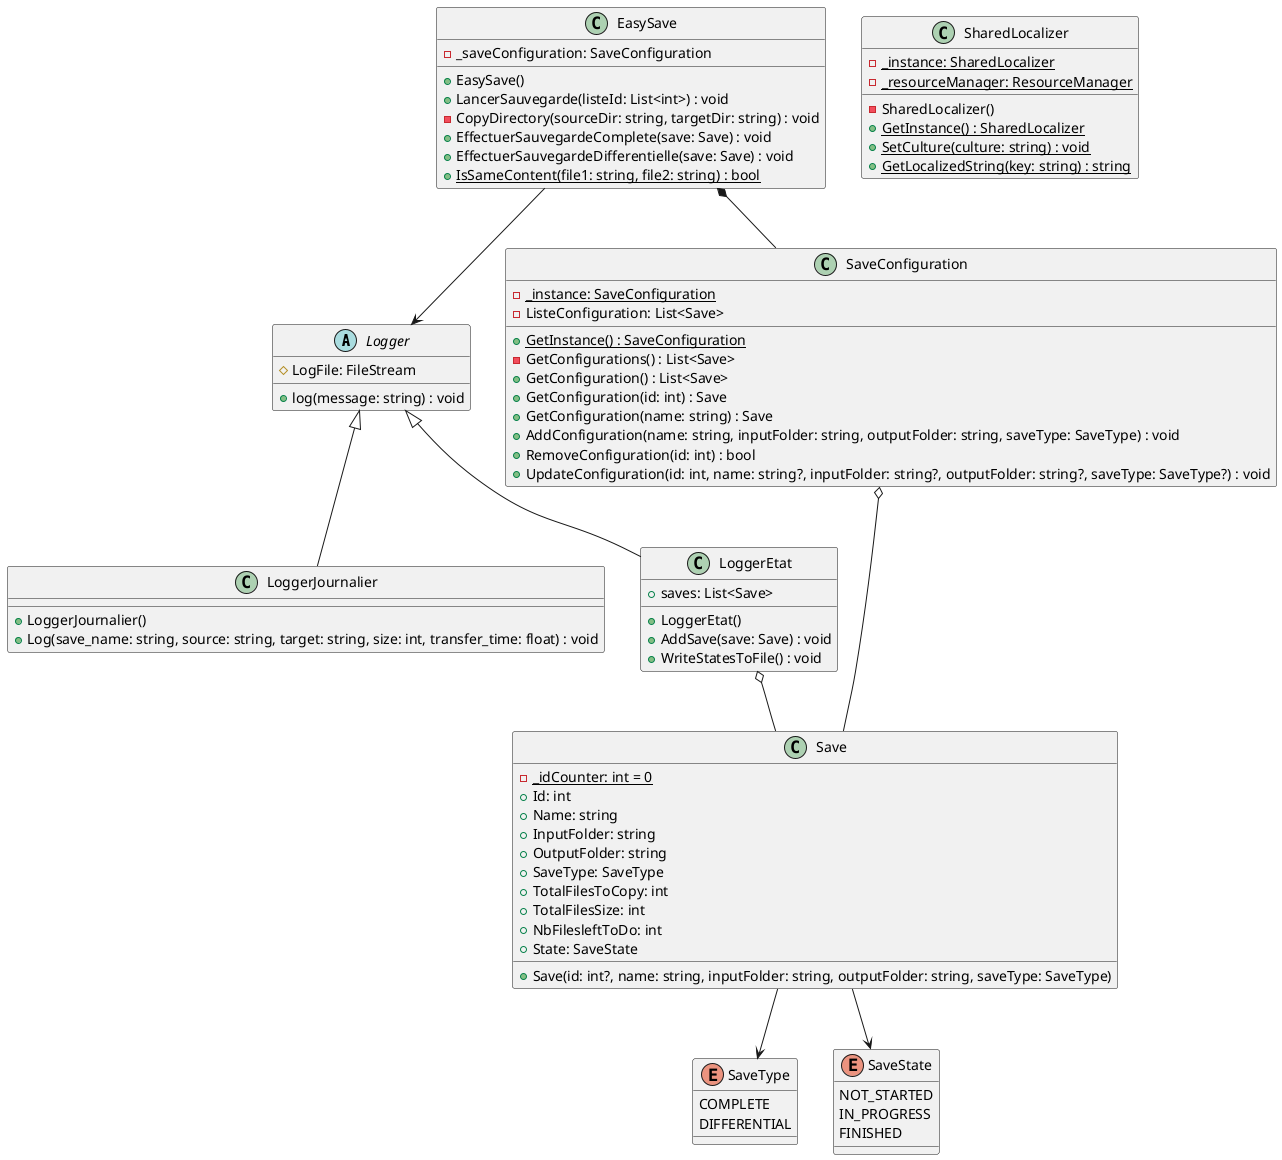 @startuml Diagramme de classe
abstract class Logger {
    #LogFile: FileStream
    +log(message: string) : void
}

Logger <|-- LoggerJournalier
Logger <|-- LoggerEtat

class LoggerJournalier {
    +LoggerJournalier()
    +Log(save_name: string, source: string, target: string, size: int, transfer_time: float) : void
}

LoggerEtat o-- Save
class LoggerEtat {
    +saves: List<Save>
    +LoggerEtat()
    +AddSave(save: Save) : void
    +WriteStatesToFile() : void
}

EasySave *-- SaveConfiguration
EasySave --> Logger
class EasySave {
    -_saveConfiguration: SaveConfiguration
    +EasySave()
    +LancerSauvegarde(listeId: List<int>) : void
    -CopyDirectory(sourceDir: string, targetDir: string) : void
    +EffectuerSauvegardeComplete(save: Save) : void
    +EffectuerSauvegardeDifferentielle(save: Save) : void
    {static}+IsSameContent(file1: string, file2: string) : bool
}

SaveConfiguration o-- Save
class SaveConfiguration {
	{static}-_instance: SaveConfiguration
	-ListeConfiguration: List<Save>
	{static}+GetInstance() : SaveConfiguration
	-GetConfigurations() : List<Save>
	+GetConfiguration() : List<Save>
	+GetConfiguration(id: int) : Save
	+GetConfiguration(name: string) : Save
	+AddConfiguration(name: string, inputFolder: string, outputFolder: string, saveType: SaveType) : void
	+RemoveConfiguration(id: int) : bool
	+UpdateConfiguration(id: int, name: string?, inputFolder: string?, outputFolder: string?, saveType: SaveType?) : void
}

enum SaveType {
  COMPLETE
  DIFFERENTIAL
}

enum SaveState {
  NOT_STARTED
  IN_PROGRESS
  FINISHED
}

Save --> SaveType
Save --> SaveState
class Save {
	{static}-_idCounter: int = 0
	+Id: int
	+Name: string
	+InputFolder: string
	+OutputFolder: string
	+SaveType: SaveType
	+TotalFilesToCopy: int
	+TotalFilesSize: int
	+NbFilesleftToDo: int
	+State: SaveState
	+Save(id: int?, name: string, inputFolder: string, outputFolder: string, saveType: SaveType)

}

class SharedLocalizer {
	{static}-_instance: SharedLocalizer
	{static}-_resourceManager: ResourceManager
	-SharedLocalizer()
	{static}+GetInstance() : SharedLocalizer
	{static}+SetCulture(culture: string) : void
	{static}+GetLocalizedString(key: string) : string
}
@enduml